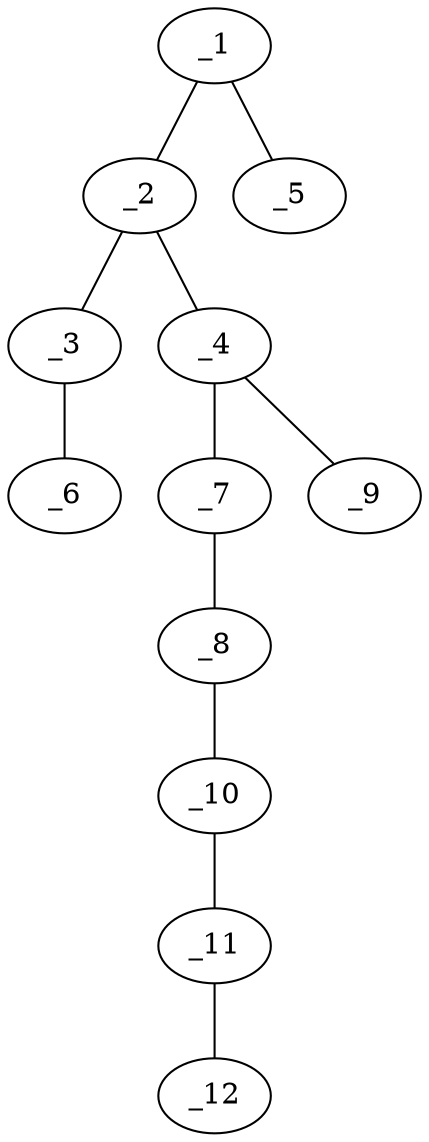 graph molid634617 {
	_1	 [charge=0,
		chem=1,
		symbol="C  ",
		x="2.866",
		y="0.5"];
	_2	 [charge=0,
		chem=4,
		symbol="N  ",
		x="3.7321",
		y=0];
	_1 -- _2	 [valence=1];
	_5	 [charge=0,
		chem=1,
		symbol="C  ",
		x=2,
		y=0];
	_1 -- _5	 [valence=1];
	_3	 [charge=0,
		chem=1,
		symbol="C  ",
		x="3.7321",
		y="-1"];
	_2 -- _3	 [valence=1];
	_4	 [charge=1,
		chem=4,
		symbol="N  ",
		x="4.5981",
		y="0.5"];
	_2 -- _4	 [valence=1];
	_6	 [charge=0,
		chem=1,
		symbol="C  ",
		x="2.866",
		y="-1.5"];
	_3 -- _6	 [valence=1];
	_7	 [charge=0,
		chem=4,
		symbol="N  ",
		x="5.4641",
		y=0];
	_4 -- _7	 [valence=2];
	_9	 [charge="-1",
		chem=2,
		symbol="O  ",
		x="4.5981",
		y="1.5"];
	_4 -- _9	 [valence=1];
	_8	 [charge=0,
		chem=2,
		symbol="O  ",
		x="6.3301",
		y="0.5"];
	_7 -- _8	 [valence=1];
	_10	 [charge=0,
		chem=1,
		symbol="C  ",
		x="7.1962",
		y=0];
	_8 -- _10	 [valence=1];
	_11	 [charge=0,
		chem=1,
		symbol="C  ",
		x="8.0622",
		y="0.5"];
	_10 -- _11	 [valence=1];
	_12	 [charge=0,
		chem=1,
		symbol="C  ",
		x="8.9282",
		y=0];
	_11 -- _12	 [valence=1];
}
